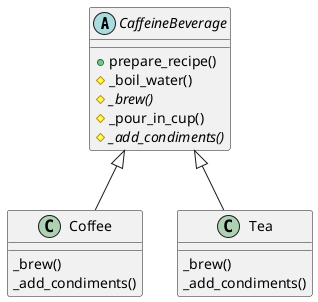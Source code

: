 @startuml
abstract class CaffeineBeverage {
+ prepare_recipe()
# _boil_water()
# {abstract} _brew()
# _pour_in_cup()
# {abstract} _add_condiments()
}

class Coffee {
_brew()
_add_condiments()
}

class Tea {
_brew()
_add_condiments()
}


Coffee -up-|> CaffeineBeverage
Tea -up-|> CaffeineBeverage

@enduml
